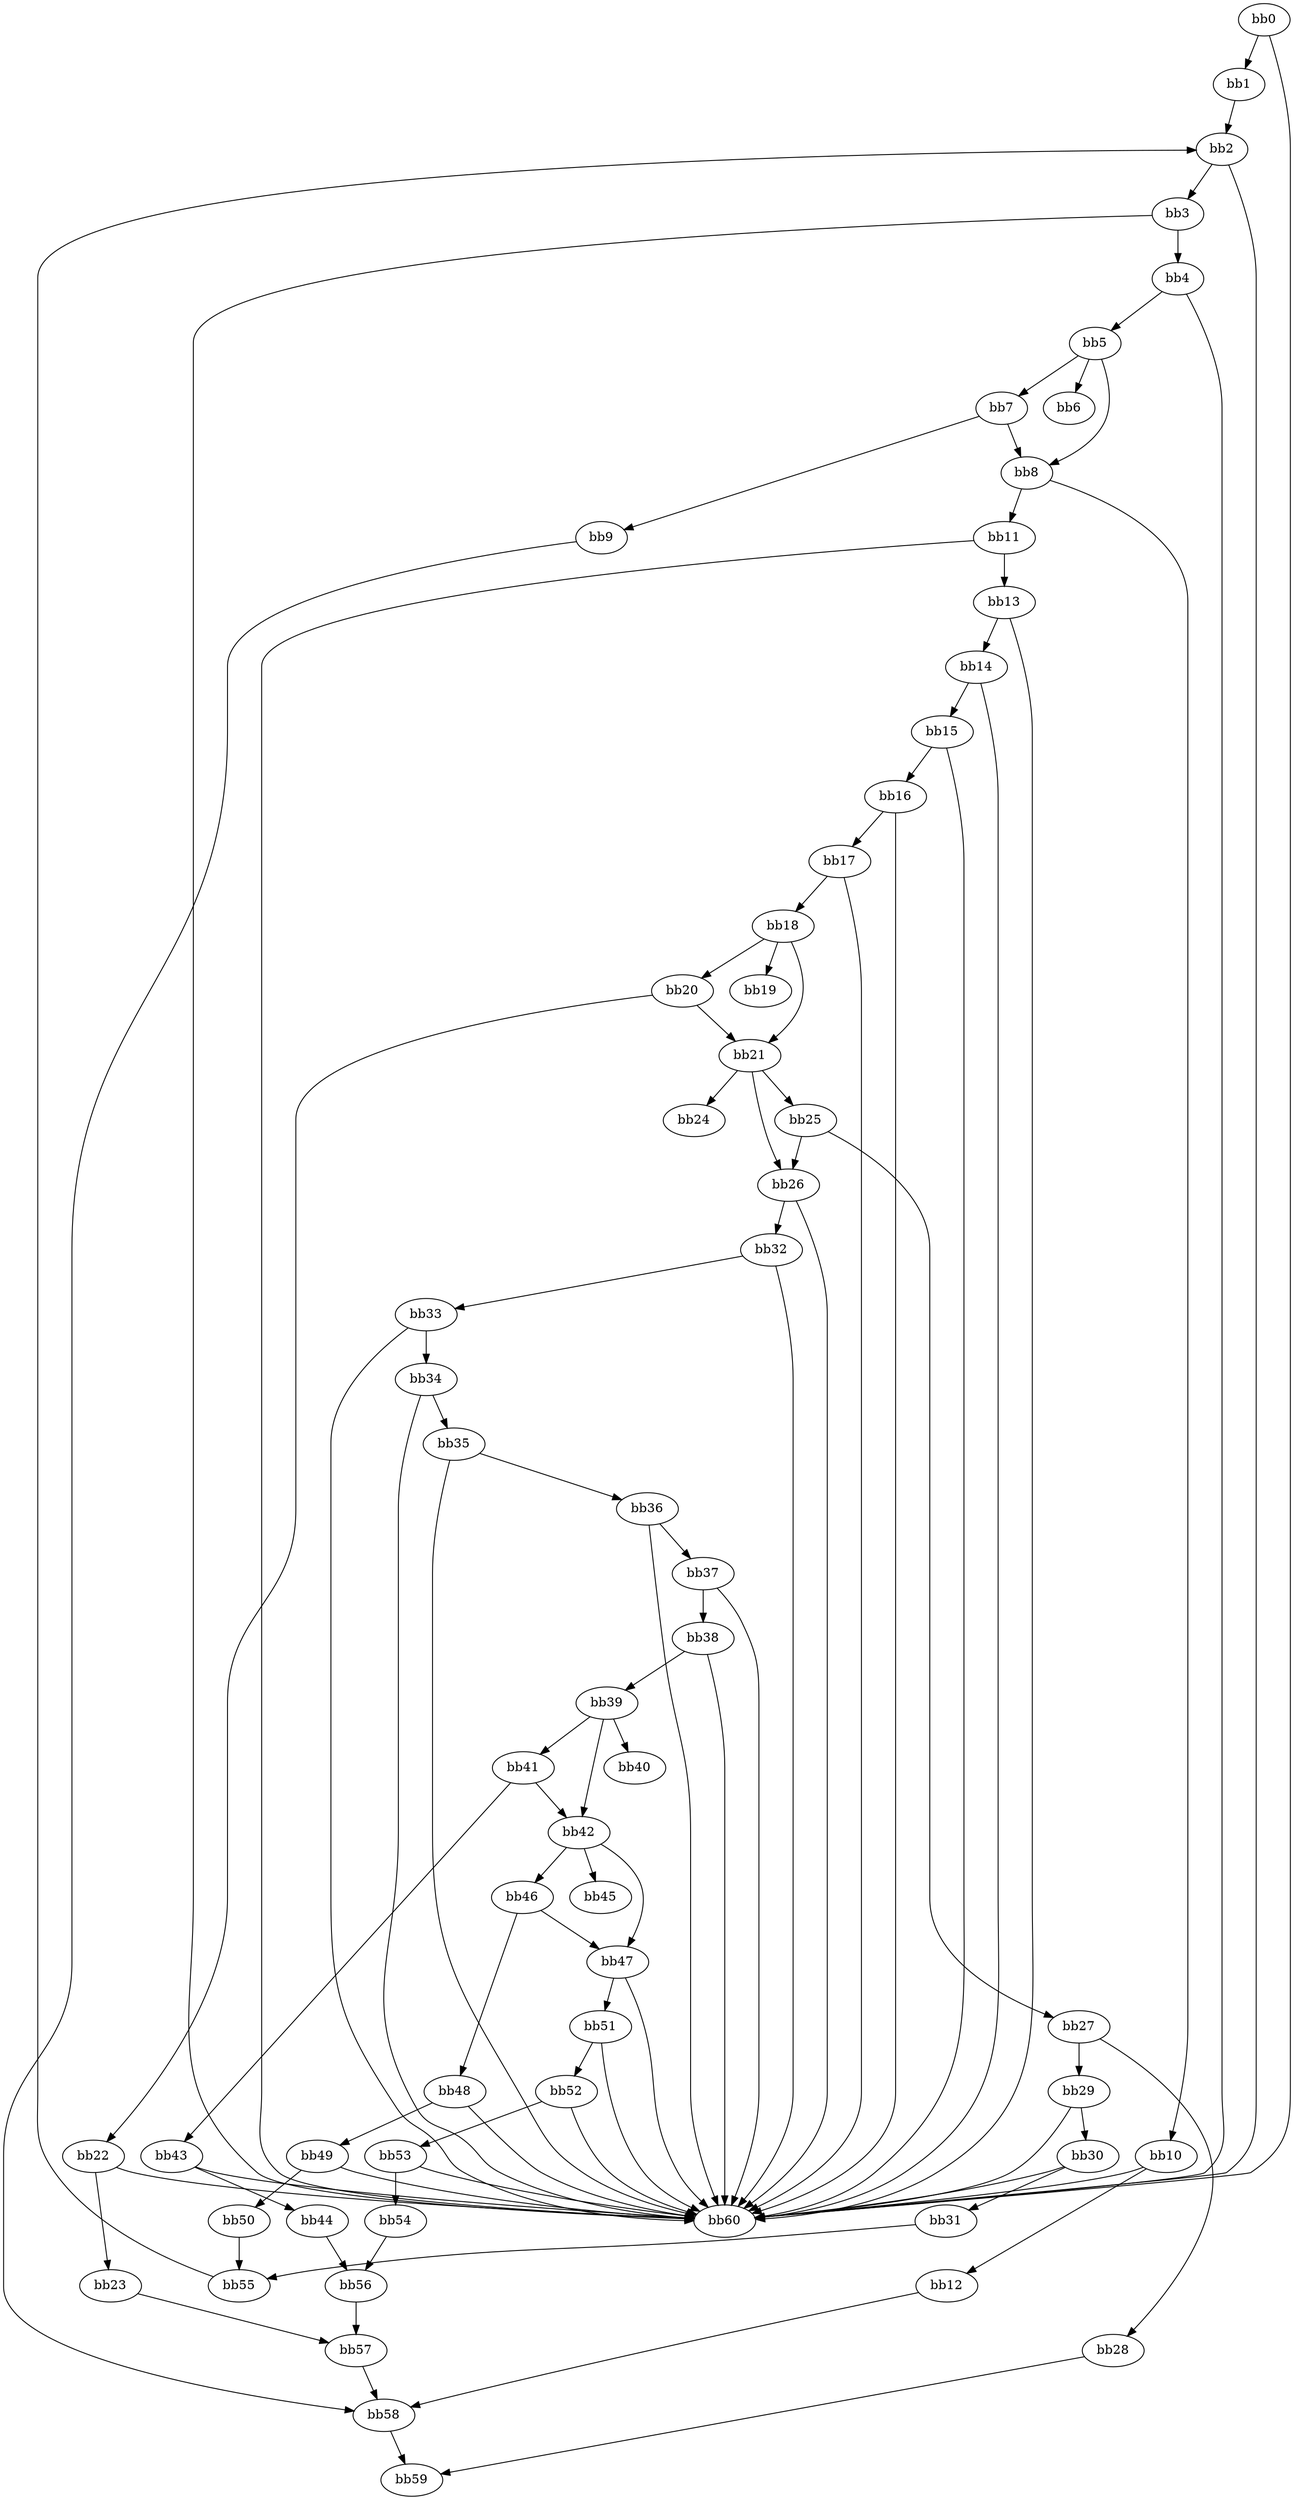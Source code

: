 digraph {
    0 [ label = "bb0\l" ]
    1 [ label = "bb1\l" ]
    2 [ label = "bb2\l" ]
    3 [ label = "bb3\l" ]
    4 [ label = "bb4\l" ]
    5 [ label = "bb5\l" ]
    6 [ label = "bb6\l" ]
    7 [ label = "bb7\l" ]
    8 [ label = "bb8\l" ]
    9 [ label = "bb9\l" ]
    10 [ label = "bb10\l" ]
    11 [ label = "bb11\l" ]
    12 [ label = "bb12\l" ]
    13 [ label = "bb13\l" ]
    14 [ label = "bb14\l" ]
    15 [ label = "bb15\l" ]
    16 [ label = "bb16\l" ]
    17 [ label = "bb17\l" ]
    18 [ label = "bb18\l" ]
    19 [ label = "bb19\l" ]
    20 [ label = "bb20\l" ]
    21 [ label = "bb21\l" ]
    22 [ label = "bb22\l" ]
    23 [ label = "bb23\l" ]
    24 [ label = "bb24\l" ]
    25 [ label = "bb25\l" ]
    26 [ label = "bb26\l" ]
    27 [ label = "bb27\l" ]
    28 [ label = "bb28\l" ]
    29 [ label = "bb29\l" ]
    30 [ label = "bb30\l" ]
    31 [ label = "bb31\l" ]
    32 [ label = "bb32\l" ]
    33 [ label = "bb33\l" ]
    34 [ label = "bb34\l" ]
    35 [ label = "bb35\l" ]
    36 [ label = "bb36\l" ]
    37 [ label = "bb37\l" ]
    38 [ label = "bb38\l" ]
    39 [ label = "bb39\l" ]
    40 [ label = "bb40\l" ]
    41 [ label = "bb41\l" ]
    42 [ label = "bb42\l" ]
    43 [ label = "bb43\l" ]
    44 [ label = "bb44\l" ]
    45 [ label = "bb45\l" ]
    46 [ label = "bb46\l" ]
    47 [ label = "bb47\l" ]
    48 [ label = "bb48\l" ]
    49 [ label = "bb49\l" ]
    50 [ label = "bb50\l" ]
    51 [ label = "bb51\l" ]
    52 [ label = "bb52\l" ]
    53 [ label = "bb53\l" ]
    54 [ label = "bb54\l" ]
    55 [ label = "bb55\l" ]
    56 [ label = "bb56\l" ]
    57 [ label = "bb57\l" ]
    58 [ label = "bb58\l" ]
    59 [ label = "bb59\l" ]
    60 [ label = "bb60\l" ]
    0 -> 1 [ ]
    0 -> 60 [ ]
    1 -> 2 [ ]
    2 -> 3 [ ]
    2 -> 60 [ ]
    3 -> 4 [ ]
    3 -> 60 [ ]
    4 -> 5 [ ]
    4 -> 60 [ ]
    5 -> 6 [ ]
    5 -> 7 [ ]
    5 -> 8 [ ]
    7 -> 8 [ ]
    7 -> 9 [ ]
    8 -> 10 [ ]
    8 -> 11 [ ]
    9 -> 58 [ ]
    10 -> 12 [ ]
    10 -> 60 [ ]
    11 -> 13 [ ]
    11 -> 60 [ ]
    12 -> 58 [ ]
    13 -> 14 [ ]
    13 -> 60 [ ]
    14 -> 15 [ ]
    14 -> 60 [ ]
    15 -> 16 [ ]
    15 -> 60 [ ]
    16 -> 17 [ ]
    16 -> 60 [ ]
    17 -> 18 [ ]
    17 -> 60 [ ]
    18 -> 19 [ ]
    18 -> 20 [ ]
    18 -> 21 [ ]
    20 -> 21 [ ]
    20 -> 22 [ ]
    21 -> 24 [ ]
    21 -> 25 [ ]
    21 -> 26 [ ]
    22 -> 23 [ ]
    22 -> 60 [ ]
    23 -> 57 [ ]
    25 -> 26 [ ]
    25 -> 27 [ ]
    26 -> 32 [ ]
    26 -> 60 [ ]
    27 -> 28 [ ]
    27 -> 29 [ ]
    28 -> 59 [ ]
    29 -> 30 [ ]
    29 -> 60 [ ]
    30 -> 31 [ ]
    30 -> 60 [ ]
    31 -> 55 [ ]
    32 -> 33 [ ]
    32 -> 60 [ ]
    33 -> 34 [ ]
    33 -> 60 [ ]
    34 -> 35 [ ]
    34 -> 60 [ ]
    35 -> 36 [ ]
    35 -> 60 [ ]
    36 -> 37 [ ]
    36 -> 60 [ ]
    37 -> 38 [ ]
    37 -> 60 [ ]
    38 -> 39 [ ]
    38 -> 60 [ ]
    39 -> 40 [ ]
    39 -> 41 [ ]
    39 -> 42 [ ]
    41 -> 42 [ ]
    41 -> 43 [ ]
    42 -> 45 [ ]
    42 -> 46 [ ]
    42 -> 47 [ ]
    43 -> 44 [ ]
    43 -> 60 [ ]
    44 -> 56 [ ]
    46 -> 47 [ ]
    46 -> 48 [ ]
    47 -> 51 [ ]
    47 -> 60 [ ]
    48 -> 49 [ ]
    48 -> 60 [ ]
    49 -> 50 [ ]
    49 -> 60 [ ]
    50 -> 55 [ ]
    51 -> 52 [ ]
    51 -> 60 [ ]
    52 -> 53 [ ]
    52 -> 60 [ ]
    53 -> 54 [ ]
    53 -> 60 [ ]
    54 -> 56 [ ]
    55 -> 2 [ ]
    56 -> 57 [ ]
    57 -> 58 [ ]
    58 -> 59 [ ]
}

